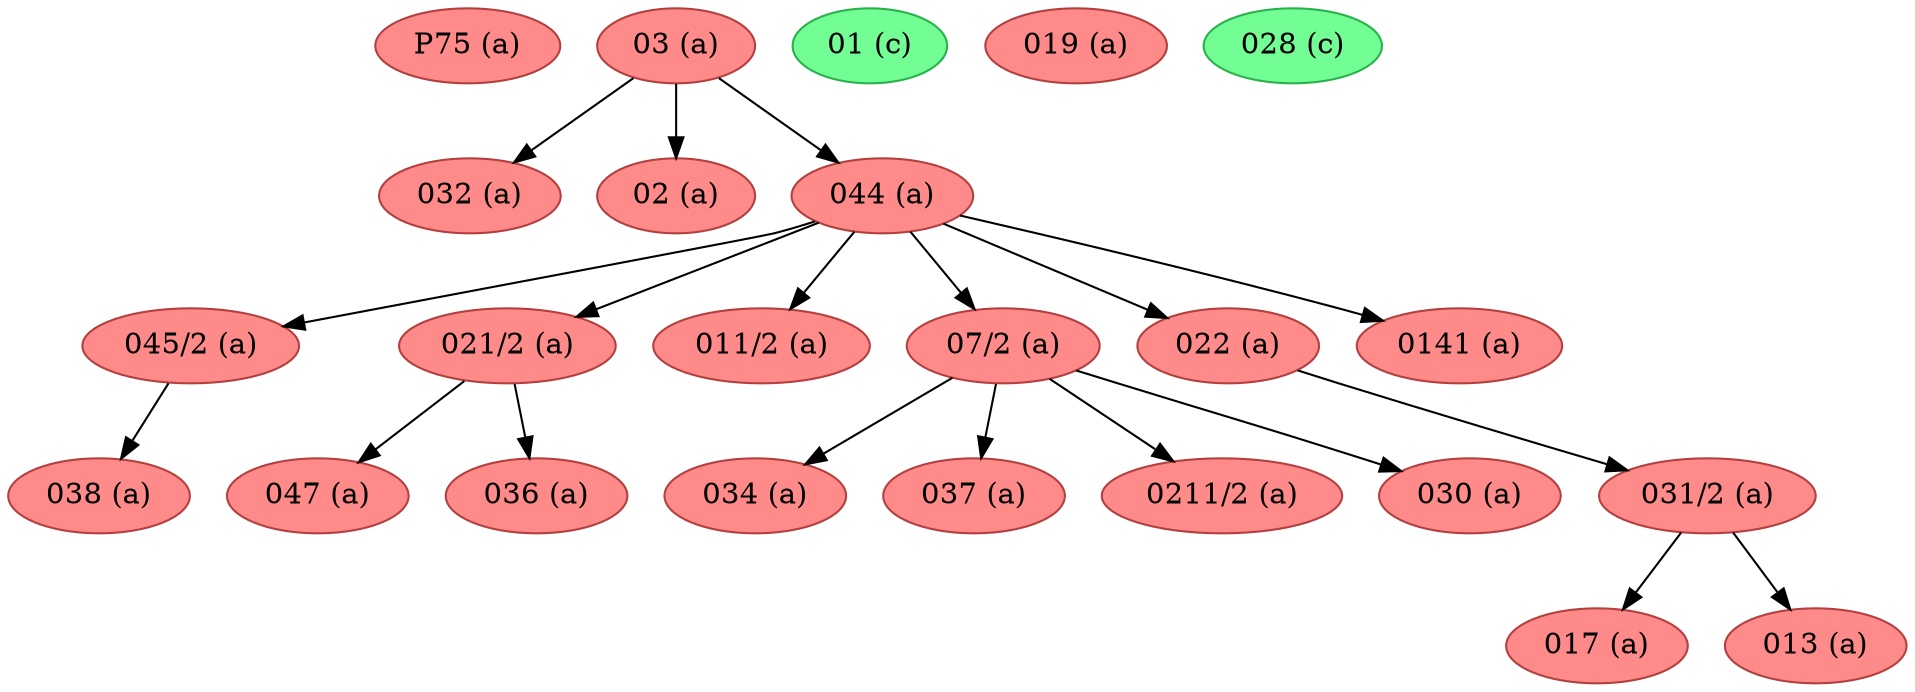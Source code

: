 strict digraph G {
"P75 (a)" [fillcolor="#FF8A8A", color="#b43f3f", style=filled];
"045/2 (a)" [fillcolor="#FF8A8A", color="#b43f3f", style=filled];
"038 (a)" [fillcolor="#FF8A8A", color="#b43f3f", style=filled];
"032 (a)" [fillcolor="#FF8A8A", color="#b43f3f", style=filled];
"021/2 (a)" [fillcolor="#FF8A8A", color="#b43f3f", style=filled];
"011/2 (a)" [fillcolor="#FF8A8A", color="#b43f3f", style=filled];
"034 (a)" [fillcolor="#FF8A8A", color="#b43f3f", style=filled];
"031/2 (a)" [fillcolor="#FF8A8A", color="#b43f3f", style=filled];
"047 (a)" [fillcolor="#FF8A8A", color="#b43f3f", style=filled];
"01 (c)" [fillcolor="#72FE95", color="#27b34a", style=filled];
"036 (a)" [fillcolor="#FF8A8A", color="#b43f3f", style=filled];
"017 (a)" [fillcolor="#FF8A8A", color="#b43f3f", style=filled];
"019 (a)" [fillcolor="#FF8A8A", color="#b43f3f", style=filled];
"028 (c)" [fillcolor="#72FE95", color="#27b34a", style=filled];
"07/2 (a)" [fillcolor="#FF8A8A", color="#b43f3f", style=filled];
"02 (a)" [fillcolor="#FF8A8A", color="#b43f3f", style=filled];
"037 (a)" [fillcolor="#FF8A8A", color="#b43f3f", style=filled];
"03 (a)" [fillcolor="#FF8A8A", color="#b43f3f", style=filled];
"022 (a)" [fillcolor="#FF8A8A", color="#b43f3f", style=filled];
"0211/2 (a)" [fillcolor="#FF8A8A", color="#b43f3f", style=filled];
"0141 (a)" [fillcolor="#FF8A8A", color="#b43f3f", style=filled];
"013 (a)" [fillcolor="#FF8A8A", color="#b43f3f", style=filled];
"030 (a)" [fillcolor="#FF8A8A", color="#b43f3f", style=filled];
"044 (a)" [fillcolor="#FF8A8A", color="#b43f3f", style=filled];
"045/2 (a)" -> "038 (a)";
"021/2 (a)" -> "036 (a)";
"021/2 (a)" -> "047 (a)";
"031/2 (a)" -> "017 (a)";
"031/2 (a)" -> "013 (a)";
"07/2 (a)" -> "0211/2 (a)";
"07/2 (a)" -> "037 (a)";
"07/2 (a)" -> "030 (a)";
"07/2 (a)" -> "034 (a)";
"03 (a)" -> "032 (a)";
"03 (a)" -> "044 (a)";
"03 (a)" -> "02 (a)";
"022 (a)" -> "031/2 (a)";
"044 (a)" -> "07/2 (a)";
"044 (a)" -> "045/2 (a)";
"044 (a)" -> "021/2 (a)";
"044 (a)" -> "0141 (a)";
"044 (a)" -> "011/2 (a)";
"044 (a)" -> "022 (a)";
}
